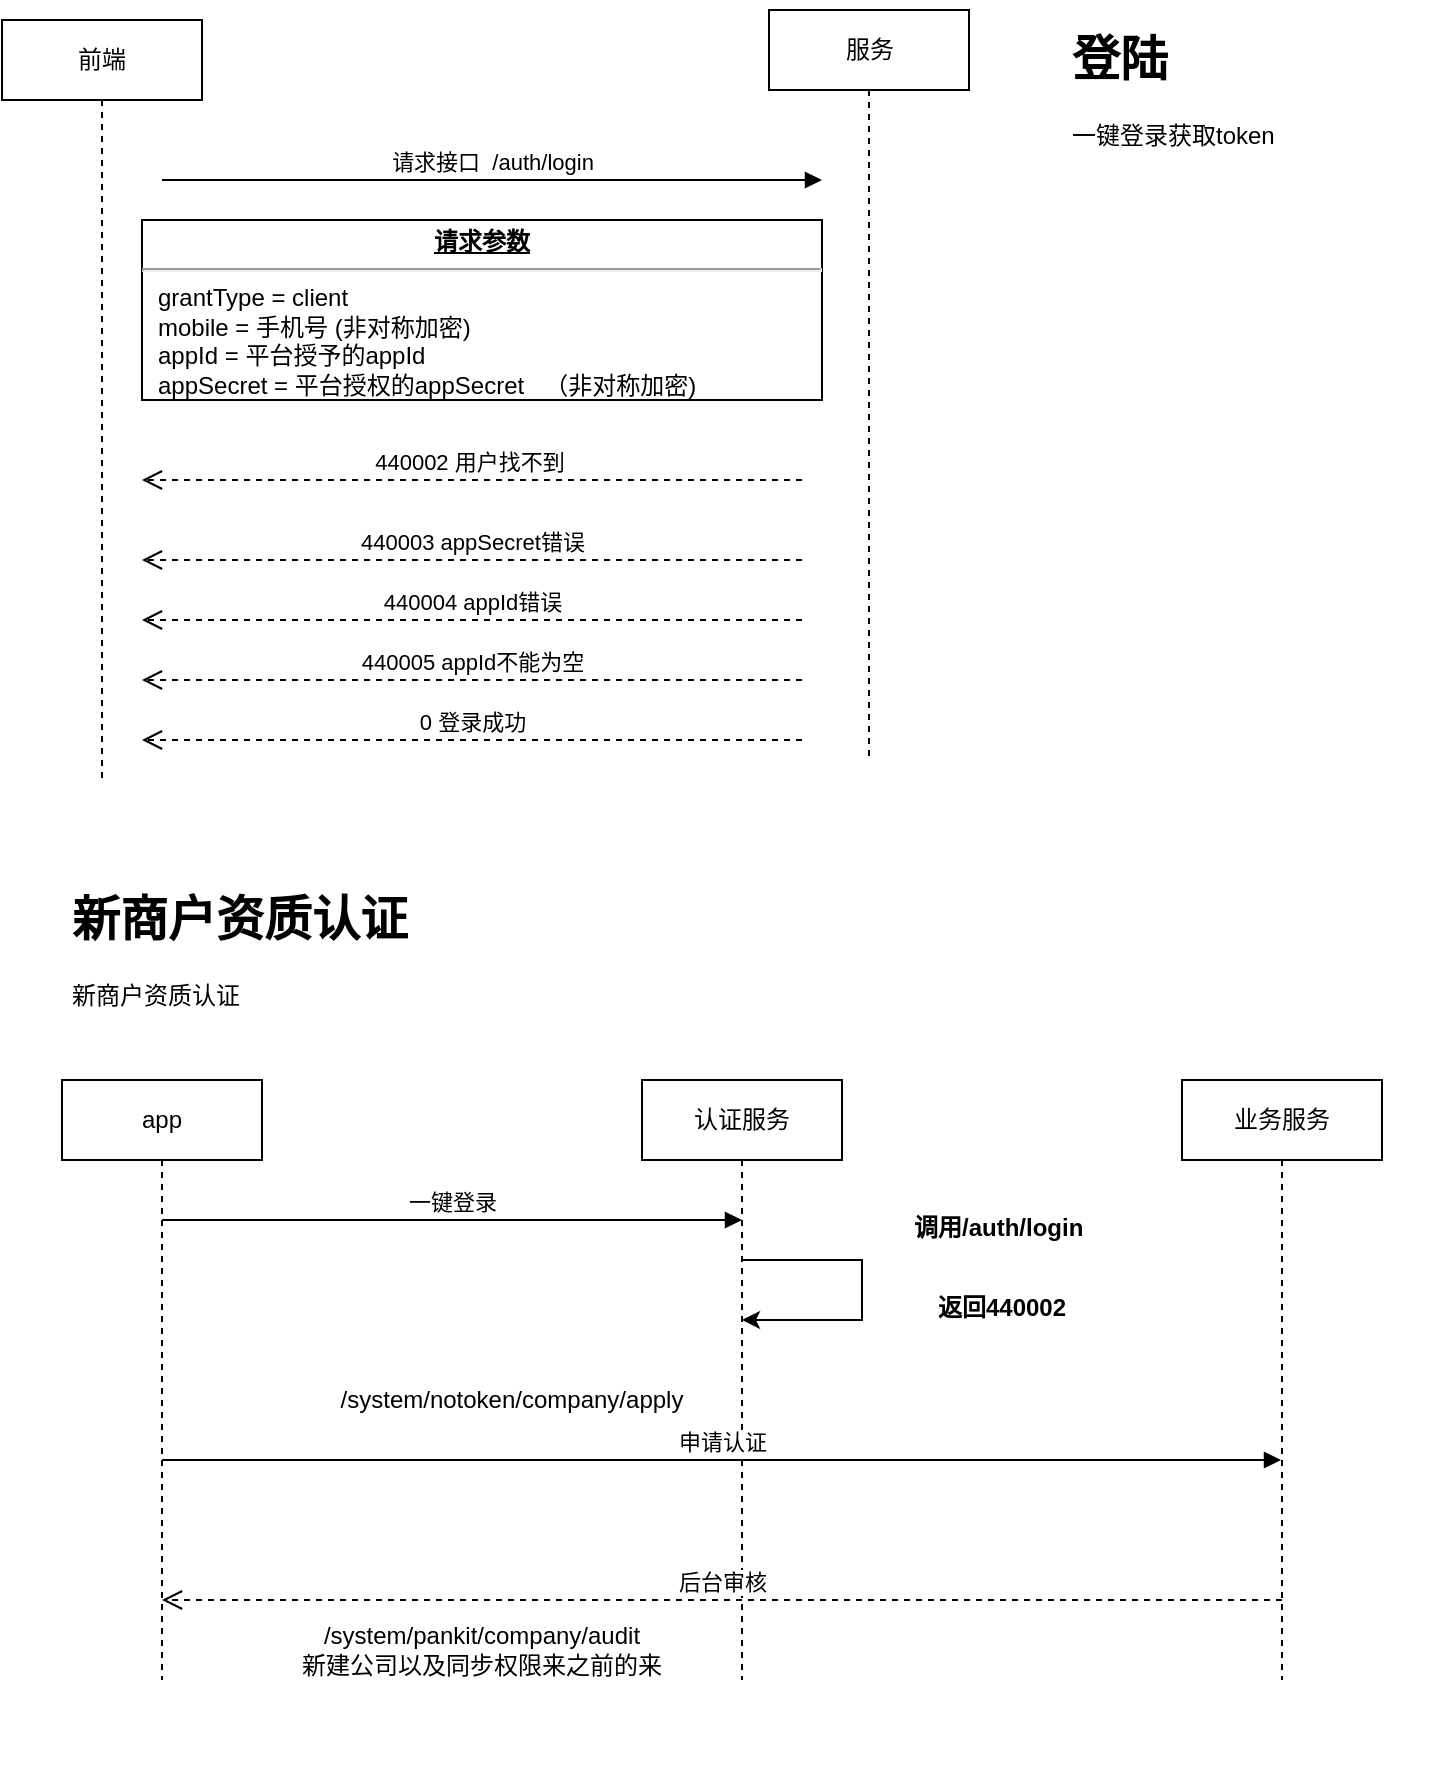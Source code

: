 <mxfile version="14.8.0" type="github">
  <diagram id="eep8vk96-jutEZxkzPkF" name="Page-1">
    <mxGraphModel dx="946" dy="514" grid="1" gridSize="10" guides="1" tooltips="1" connect="1" arrows="1" fold="1" page="1" pageScale="1" pageWidth="827" pageHeight="1169" math="0" shadow="0">
      <root>
        <mxCell id="0" />
        <mxCell id="1" parent="0" />
        <mxCell id="HDzoqSaJvQR1_FK92WQv-1" value="前端" style="shape=umlLifeline;perimeter=lifelinePerimeter;whiteSpace=wrap;html=1;container=1;collapsible=0;recursiveResize=0;outlineConnect=0;" parent="1" vertex="1">
          <mxGeometry x="30" y="20" width="100" height="380" as="geometry" />
        </mxCell>
        <mxCell id="HDzoqSaJvQR1_FK92WQv-2" value="服务" style="shape=umlLifeline;perimeter=lifelinePerimeter;whiteSpace=wrap;html=1;container=1;collapsible=0;recursiveResize=0;outlineConnect=0;" parent="1" vertex="1">
          <mxGeometry x="413.5" y="15" width="100" height="375" as="geometry" />
        </mxCell>
        <mxCell id="HDzoqSaJvQR1_FK92WQv-3" value="&lt;h1&gt;登陆&lt;/h1&gt;&lt;p&gt;一键登录获取token&lt;/p&gt;" style="text;html=1;strokeColor=none;fillColor=none;spacing=5;spacingTop=-20;whiteSpace=wrap;overflow=hidden;rounded=0;" parent="1" vertex="1">
          <mxGeometry x="560" y="20" width="190" height="120" as="geometry" />
        </mxCell>
        <mxCell id="HDzoqSaJvQR1_FK92WQv-4" value="请求接口&amp;nbsp; /auth/login" style="html=1;verticalAlign=bottom;endArrow=block;" parent="1" edge="1">
          <mxGeometry width="80" relative="1" as="geometry">
            <mxPoint x="110" y="100" as="sourcePoint" />
            <mxPoint x="440" y="100" as="targetPoint" />
          </mxGeometry>
        </mxCell>
        <mxCell id="HDzoqSaJvQR1_FK92WQv-6" value="&lt;p style=&quot;margin: 0px ; margin-top: 4px ; text-align: center ; text-decoration: underline&quot;&gt;&lt;b&gt;请求参数&lt;/b&gt;&lt;/p&gt;&lt;hr&gt;&lt;p style=&quot;margin: 0px ; margin-left: 8px&quot;&gt;grantType = client&lt;br&gt;mobile = 手机号 (非对称加密)&lt;br&gt;appId = 平台授予的appId&lt;/p&gt;&lt;p style=&quot;margin: 0px ; margin-left: 8px&quot;&gt;appSecret = 平台授权的appSecret&amp;nbsp; &amp;nbsp;（非对称加密)&amp;nbsp; &amp;nbsp; &amp;nbsp; &amp;nbsp; &amp;nbsp; &amp;nbsp; &amp;nbsp; &amp;nbsp; &amp;nbsp; &amp;nbsp; &amp;nbsp; &amp;nbsp; &amp;nbsp; &amp;nbsp; &amp;nbsp; &amp;nbsp; &amp;nbsp;&amp;nbsp;&lt;/p&gt;" style="verticalAlign=top;align=left;overflow=fill;fontSize=12;fontFamily=Helvetica;html=1;" parent="1" vertex="1">
          <mxGeometry x="100" y="120" width="340" height="90" as="geometry" />
        </mxCell>
        <mxCell id="HDzoqSaJvQR1_FK92WQv-8" value="440002 用户找不到&amp;nbsp;" style="html=1;verticalAlign=bottom;endArrow=open;dashed=1;endSize=8;" parent="1" edge="1">
          <mxGeometry relative="1" as="geometry">
            <mxPoint x="430" y="250" as="sourcePoint" />
            <mxPoint x="100" y="250" as="targetPoint" />
          </mxGeometry>
        </mxCell>
        <mxCell id="HDzoqSaJvQR1_FK92WQv-9" value="440003 appSecret错误" style="html=1;verticalAlign=bottom;endArrow=open;dashed=1;endSize=8;" parent="1" edge="1">
          <mxGeometry relative="1" as="geometry">
            <mxPoint x="430" y="290" as="sourcePoint" />
            <mxPoint x="100" y="290" as="targetPoint" />
            <Array as="points">
              <mxPoint x="260" y="290" />
            </Array>
          </mxGeometry>
        </mxCell>
        <mxCell id="HDzoqSaJvQR1_FK92WQv-10" value="440004 appId错误" style="html=1;verticalAlign=bottom;endArrow=open;dashed=1;endSize=8;" parent="1" edge="1">
          <mxGeometry relative="1" as="geometry">
            <mxPoint x="430" y="320" as="sourcePoint" />
            <mxPoint x="100" y="320" as="targetPoint" />
            <Array as="points" />
          </mxGeometry>
        </mxCell>
        <mxCell id="HDzoqSaJvQR1_FK92WQv-11" value="440005 appId不能为空" style="html=1;verticalAlign=bottom;endArrow=open;dashed=1;endSize=8;" parent="1" edge="1">
          <mxGeometry relative="1" as="geometry">
            <mxPoint x="430" y="350" as="sourcePoint" />
            <mxPoint x="100" y="350" as="targetPoint" />
            <Array as="points" />
          </mxGeometry>
        </mxCell>
        <mxCell id="HDzoqSaJvQR1_FK92WQv-12" value="0 登录成功" style="html=1;verticalAlign=bottom;endArrow=open;dashed=1;endSize=8;" parent="1" edge="1">
          <mxGeometry relative="1" as="geometry">
            <mxPoint x="430" y="380" as="sourcePoint" />
            <mxPoint x="100" y="380" as="targetPoint" />
            <Array as="points" />
          </mxGeometry>
        </mxCell>
        <mxCell id="HDzoqSaJvQR1_FK92WQv-14" value="&lt;h1&gt;新商户资质认证&lt;/h1&gt;&lt;p&gt;新商户资质认证&lt;/p&gt;" style="text;html=1;strokeColor=none;fillColor=none;spacing=5;spacingTop=-20;whiteSpace=wrap;overflow=hidden;rounded=0;" parent="1" vertex="1">
          <mxGeometry x="60" y="450" width="190" height="120" as="geometry" />
        </mxCell>
        <mxCell id="HDzoqSaJvQR1_FK92WQv-15" value="app" style="shape=umlLifeline;perimeter=lifelinePerimeter;whiteSpace=wrap;html=1;container=1;collapsible=0;recursiveResize=0;outlineConnect=0;" parent="1" vertex="1">
          <mxGeometry x="60" y="550" width="100" height="300" as="geometry" />
        </mxCell>
        <mxCell id="HDzoqSaJvQR1_FK92WQv-20" value="" style="edgeStyle=orthogonalEdgeStyle;rounded=0;orthogonalLoop=1;jettySize=auto;html=1;" parent="1" source="HDzoqSaJvQR1_FK92WQv-16" target="HDzoqSaJvQR1_FK92WQv-16" edge="1">
          <mxGeometry relative="1" as="geometry">
            <Array as="points">
              <mxPoint x="460" y="640" />
              <mxPoint x="460" y="670" />
            </Array>
          </mxGeometry>
        </mxCell>
        <mxCell id="HDzoqSaJvQR1_FK92WQv-16" value="认证服务" style="shape=umlLifeline;perimeter=lifelinePerimeter;whiteSpace=wrap;html=1;container=1;collapsible=0;recursiveResize=0;outlineConnect=0;" parent="1" vertex="1">
          <mxGeometry x="350" y="550" width="100" height="300" as="geometry" />
        </mxCell>
        <mxCell id="HDzoqSaJvQR1_FK92WQv-17" value="一键登录" style="html=1;verticalAlign=bottom;endArrow=block;" parent="1" source="HDzoqSaJvQR1_FK92WQv-15" edge="1">
          <mxGeometry width="80" relative="1" as="geometry">
            <mxPoint x="150" y="620" as="sourcePoint" />
            <mxPoint x="400" y="620" as="targetPoint" />
          </mxGeometry>
        </mxCell>
        <mxCell id="HDzoqSaJvQR1_FK92WQv-18" value="业务服务" style="shape=umlLifeline;perimeter=lifelinePerimeter;whiteSpace=wrap;html=1;container=1;collapsible=0;recursiveResize=0;outlineConnect=0;" parent="1" vertex="1">
          <mxGeometry x="620" y="550" width="100" height="300" as="geometry" />
        </mxCell>
        <mxCell id="HDzoqSaJvQR1_FK92WQv-22" value="调用/auth/login " style="text;align=center;fontStyle=1;verticalAlign=middle;spacingLeft=3;spacingRight=3;strokeColor=none;rotatable=0;points=[[0,0.5],[1,0.5]];portConstraint=eastwest;" parent="1" vertex="1">
          <mxGeometry x="490" y="610" width="80" height="26" as="geometry" />
        </mxCell>
        <mxCell id="HDzoqSaJvQR1_FK92WQv-23" value="返回440002" style="text;align=center;fontStyle=1;verticalAlign=middle;spacingLeft=3;spacingRight=3;strokeColor=none;rotatable=0;points=[[0,0.5],[1,0.5]];portConstraint=eastwest;" parent="1" vertex="1">
          <mxGeometry x="490" y="650" width="80" height="26" as="geometry" />
        </mxCell>
        <mxCell id="HDzoqSaJvQR1_FK92WQv-24" value="申请认证" style="html=1;verticalAlign=bottom;endArrow=block;" parent="1" target="HDzoqSaJvQR1_FK92WQv-18" edge="1">
          <mxGeometry width="80" relative="1" as="geometry">
            <mxPoint x="110" y="740" as="sourcePoint" />
            <mxPoint x="400.5" y="740" as="targetPoint" />
          </mxGeometry>
        </mxCell>
        <mxCell id="fdsQdB6przZ2AXfrtC6k-1" value="/system/notoken/company/apply" style="text;html=1;strokeColor=none;fillColor=none;align=center;verticalAlign=middle;whiteSpace=wrap;rounded=0;" vertex="1" parent="1">
          <mxGeometry x="130" y="700" width="310" height="20" as="geometry" />
        </mxCell>
        <mxCell id="fdsQdB6przZ2AXfrtC6k-2" value="后台审核" style="html=1;verticalAlign=bottom;endArrow=open;dashed=1;endSize=8;" edge="1" parent="1" target="HDzoqSaJvQR1_FK92WQv-15">
          <mxGeometry relative="1" as="geometry">
            <mxPoint x="670" y="810" as="sourcePoint" />
            <mxPoint x="590" y="810" as="targetPoint" />
          </mxGeometry>
        </mxCell>
        <mxCell id="fdsQdB6przZ2AXfrtC6k-3" value="/system/pankit/company/audit&lt;br&gt;新建公司以及同步权限来之前的来" style="text;html=1;strokeColor=none;fillColor=none;align=center;verticalAlign=middle;whiteSpace=wrap;rounded=0;" vertex="1" parent="1">
          <mxGeometry x="115" y="770" width="310" height="130" as="geometry" />
        </mxCell>
      </root>
    </mxGraphModel>
  </diagram>
</mxfile>
